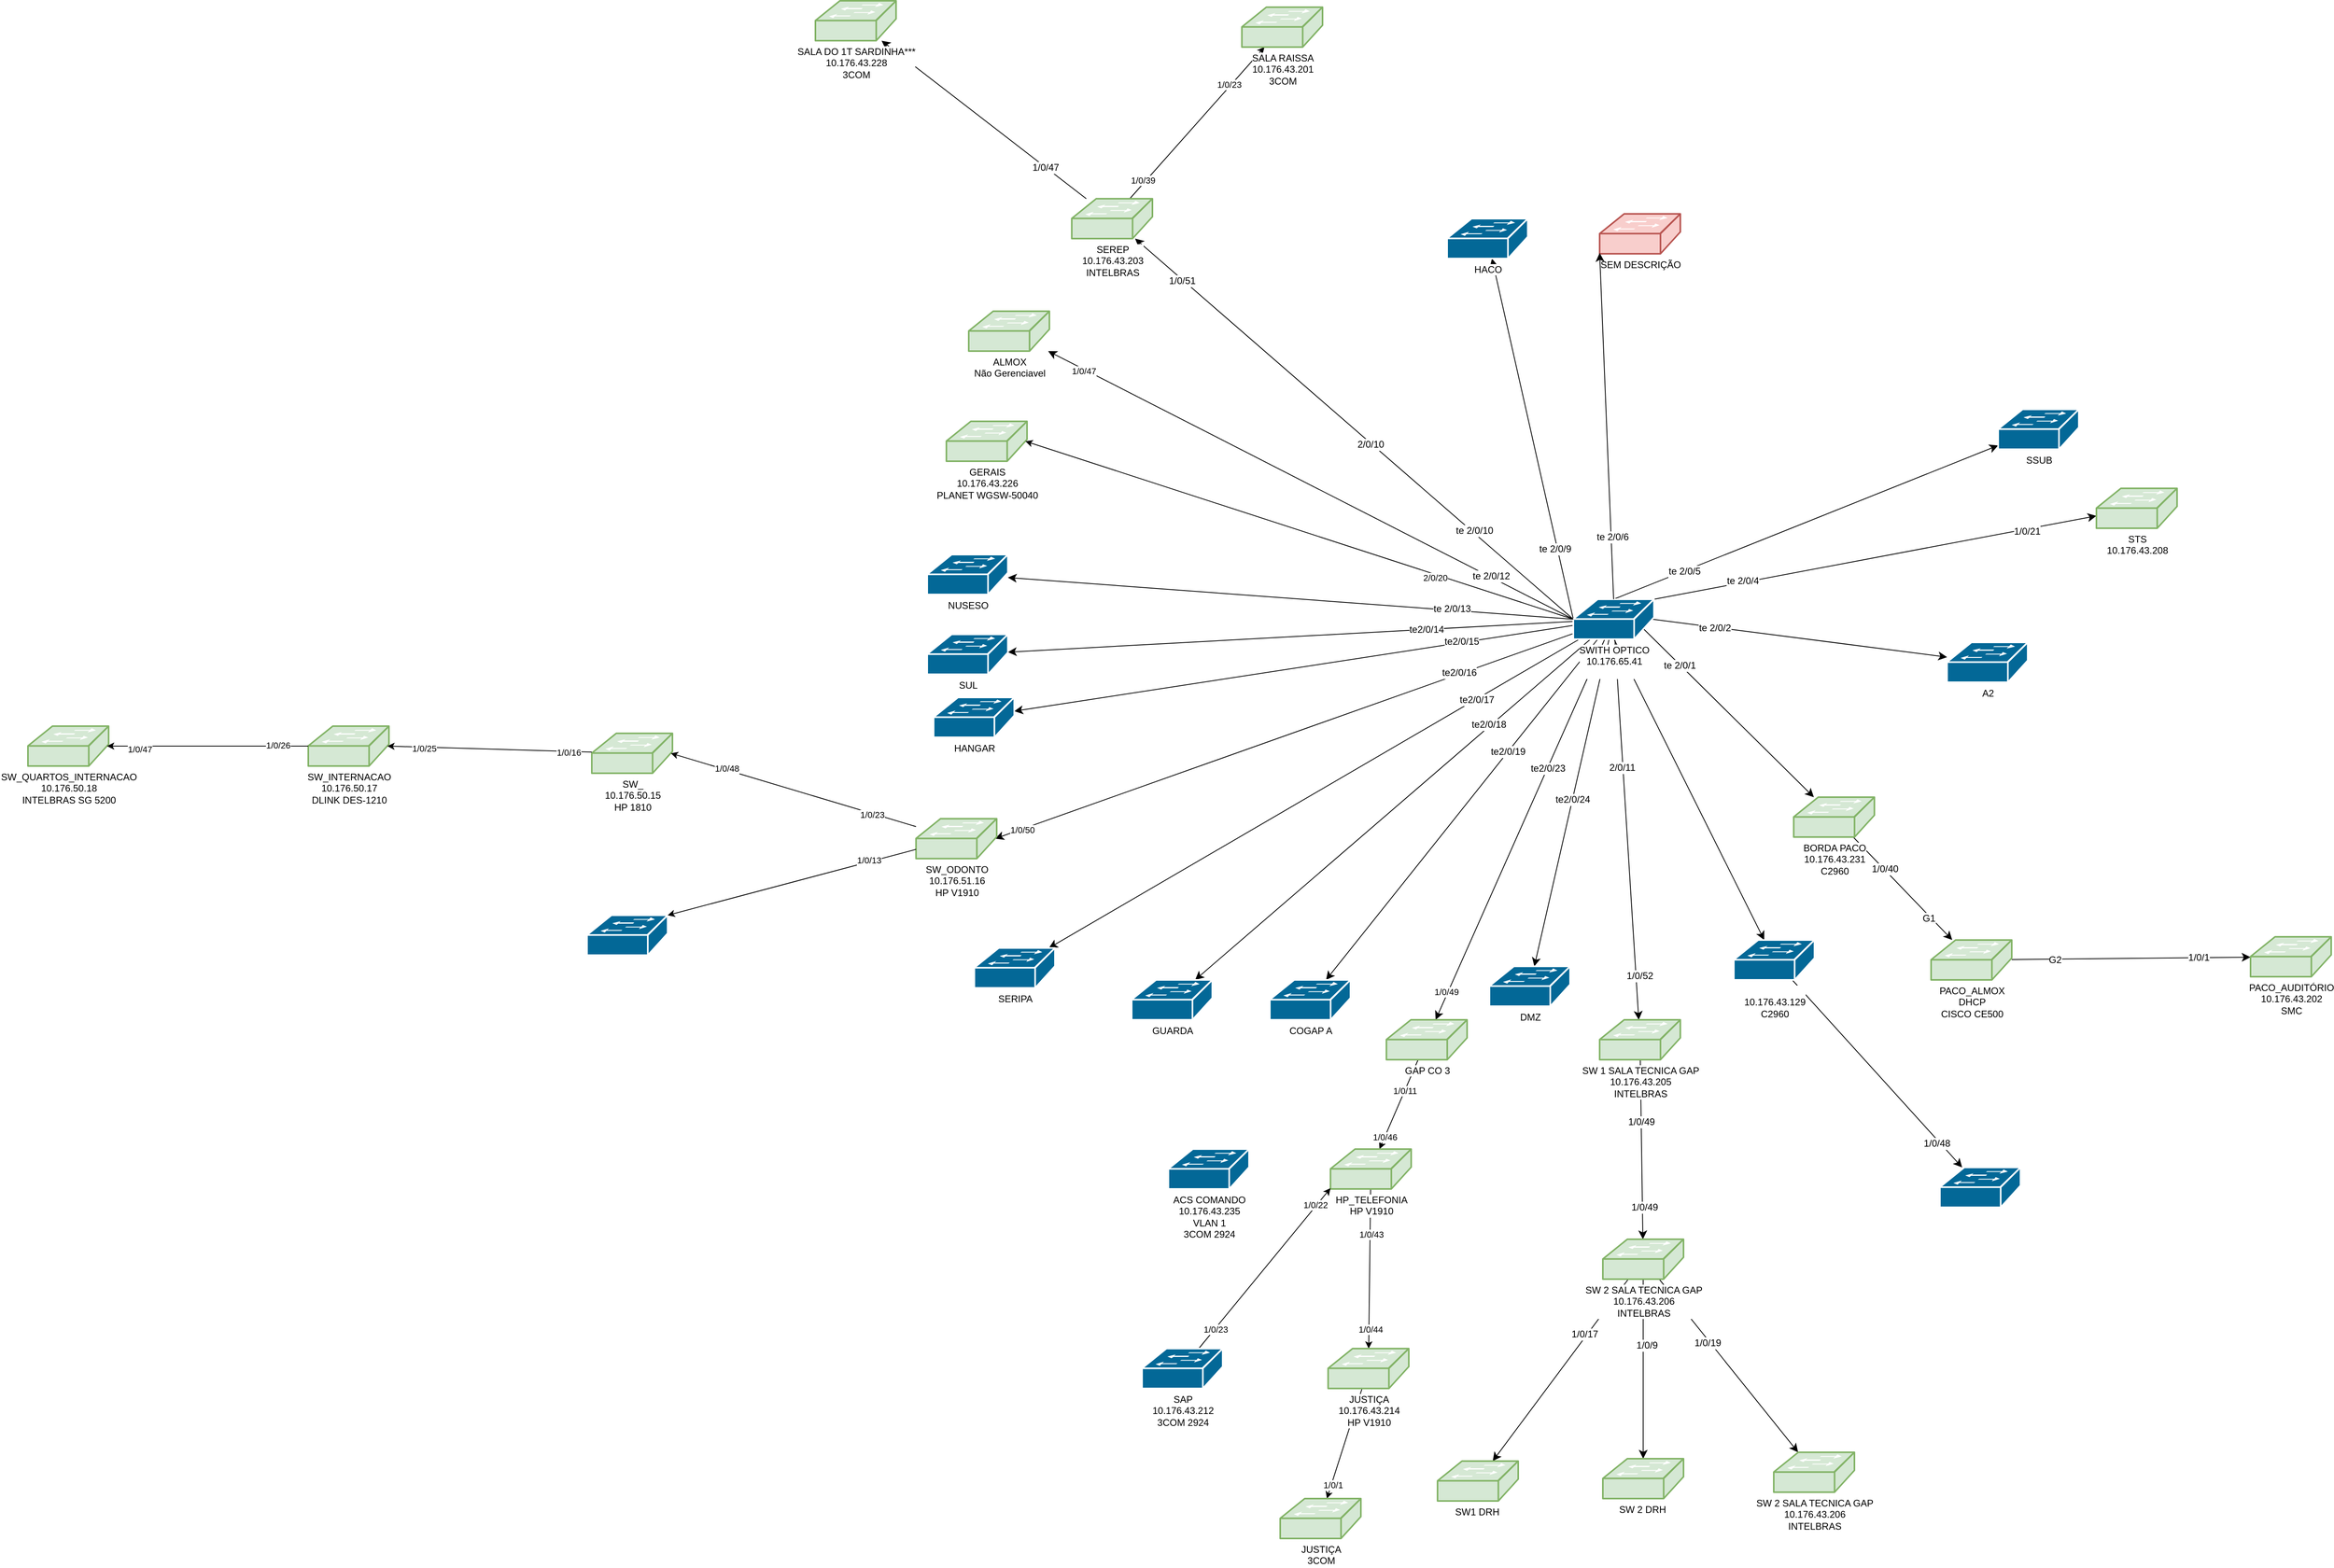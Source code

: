 <mxfile version="28.2.5">
  <diagram name="Página-1" id="2rpGbD3d713My13XPhMC">
    <mxGraphModel dx="3226" dy="1420" grid="0" gridSize="10" guides="1" tooltips="1" connect="1" arrows="1" fold="1" page="0" pageScale="1" pageWidth="1169" pageHeight="827" math="0" shadow="0">
      <root>
        <mxCell id="0" />
        <mxCell id="1" parent="0" />
        <mxCell id="S97krkcanKNOVeEmOC4i-10" style="edgeStyle=none;curved=1;rounded=0;orthogonalLoop=1;jettySize=auto;html=1;exitX=0.5;exitY=0;exitDx=0;exitDy=0;exitPerimeter=0;fontSize=12;startSize=8;endSize=8;labelBackgroundColor=default;" parent="1" source="S97krkcanKNOVeEmOC4i-1" target="S97krkcanKNOVeEmOC4i-2" edge="1">
          <mxGeometry relative="1" as="geometry" />
        </mxCell>
        <mxCell id="S97krkcanKNOVeEmOC4i-29" value="te 2/0/5" style="edgeLabel;html=1;align=center;verticalAlign=middle;resizable=0;points=[];fontSize=12;labelBackgroundColor=default;" parent="S97krkcanKNOVeEmOC4i-10" vertex="1" connectable="0">
          <mxGeometry x="-0.631" relative="1" as="geometry">
            <mxPoint as="offset" />
          </mxGeometry>
        </mxCell>
        <mxCell id="S97krkcanKNOVeEmOC4i-11" style="edgeStyle=none;curved=1;rounded=0;orthogonalLoop=1;jettySize=auto;html=1;exitX=0.5;exitY=0.98;exitDx=0;exitDy=0;exitPerimeter=0;fontSize=12;startSize=8;endSize=8;labelBackgroundColor=default;" parent="1" source="S97krkcanKNOVeEmOC4i-1" target="S97krkcanKNOVeEmOC4i-9" edge="1">
          <mxGeometry relative="1" as="geometry" />
        </mxCell>
        <mxCell id="S97krkcanKNOVeEmOC4i-18" style="edgeStyle=none;curved=1;rounded=0;orthogonalLoop=1;jettySize=auto;html=1;exitX=0.87;exitY=0.74;exitDx=0;exitDy=0;exitPerimeter=0;fontSize=12;startSize=8;endSize=8;labelBackgroundColor=default;" parent="1" source="S97krkcanKNOVeEmOC4i-1" target="S97krkcanKNOVeEmOC4i-8" edge="1">
          <mxGeometry relative="1" as="geometry" />
        </mxCell>
        <mxCell id="S97krkcanKNOVeEmOC4i-21" value="te 2/0/1" style="edgeLabel;html=1;align=center;verticalAlign=middle;resizable=0;points=[];fontSize=12;labelBackgroundColor=default;" parent="S97krkcanKNOVeEmOC4i-18" vertex="1" connectable="0">
          <mxGeometry x="-0.574" y="-1" relative="1" as="geometry">
            <mxPoint as="offset" />
          </mxGeometry>
        </mxCell>
        <mxCell id="S97krkcanKNOVeEmOC4i-22" style="edgeStyle=none;curved=1;rounded=0;orthogonalLoop=1;jettySize=auto;html=1;fontSize=12;startSize=8;endSize=8;exitX=0;exitY=0.5;exitDx=0;exitDy=0;exitPerimeter=0;labelBackgroundColor=default;" parent="1" source="S97krkcanKNOVeEmOC4i-1" target="S97krkcanKNOVeEmOC4i-3" edge="1">
          <mxGeometry relative="1" as="geometry" />
        </mxCell>
        <mxCell id="S97krkcanKNOVeEmOC4i-32" value="te 2/0/10" style="edgeLabel;html=1;align=center;verticalAlign=middle;resizable=0;points=[];fontSize=12;labelBackgroundColor=default;" parent="S97krkcanKNOVeEmOC4i-22" vertex="1" connectable="0">
          <mxGeometry x="-0.54" y="-2" relative="1" as="geometry">
            <mxPoint as="offset" />
          </mxGeometry>
        </mxCell>
        <mxCell id="xDjwK-CmtOB0LuVcwPuH-1" value="2/0/10" style="edgeLabel;html=1;align=center;verticalAlign=middle;resizable=0;points=[];fontSize=12;" parent="S97krkcanKNOVeEmOC4i-22" vertex="1" connectable="0">
          <mxGeometry x="-0.076" y="1" relative="1" as="geometry">
            <mxPoint as="offset" />
          </mxGeometry>
        </mxCell>
        <mxCell id="xDjwK-CmtOB0LuVcwPuH-2" value="1/0/51" style="edgeLabel;html=1;align=center;verticalAlign=middle;resizable=0;points=[];fontSize=12;" parent="S97krkcanKNOVeEmOC4i-22" vertex="1" connectable="0">
          <mxGeometry x="0.784" y="2" relative="1" as="geometry">
            <mxPoint as="offset" />
          </mxGeometry>
        </mxCell>
        <mxCell id="S97krkcanKNOVeEmOC4i-23" style="edgeStyle=none;curved=1;rounded=0;orthogonalLoop=1;jettySize=auto;html=1;exitX=0;exitY=0.5;exitDx=0;exitDy=0;exitPerimeter=0;fontSize=12;startSize=8;endSize=8;labelBackgroundColor=default;" parent="1" source="S97krkcanKNOVeEmOC4i-1" target="S97krkcanKNOVeEmOC4i-4" edge="1">
          <mxGeometry relative="1" as="geometry" />
        </mxCell>
        <mxCell id="S97krkcanKNOVeEmOC4i-31" value="te 2/0/9" style="edgeLabel;html=1;align=center;verticalAlign=middle;resizable=0;points=[];fontSize=12;labelBackgroundColor=default;" parent="S97krkcanKNOVeEmOC4i-23" vertex="1" connectable="0">
          <mxGeometry x="-0.605" y="3" relative="1" as="geometry">
            <mxPoint as="offset" />
          </mxGeometry>
        </mxCell>
        <mxCell id="S97krkcanKNOVeEmOC4i-24" style="edgeStyle=none;curved=1;rounded=0;orthogonalLoop=1;jettySize=auto;html=1;exitX=0.98;exitY=0.5;exitDx=0;exitDy=0;exitPerimeter=0;fontSize=12;startSize=8;endSize=8;labelBackgroundColor=default;" parent="1" source="S97krkcanKNOVeEmOC4i-1" target="S97krkcanKNOVeEmOC4i-6" edge="1">
          <mxGeometry relative="1" as="geometry" />
        </mxCell>
        <mxCell id="S97krkcanKNOVeEmOC4i-27" value="te 2/0/2" style="edgeLabel;html=1;align=center;verticalAlign=middle;resizable=0;points=[];fontSize=12;labelBackgroundColor=default;" parent="S97krkcanKNOVeEmOC4i-24" vertex="1" connectable="0">
          <mxGeometry x="-0.576" y="-1" relative="1" as="geometry">
            <mxPoint as="offset" />
          </mxGeometry>
        </mxCell>
        <mxCell id="S97krkcanKNOVeEmOC4i-26" style="edgeStyle=none;curved=1;rounded=0;orthogonalLoop=1;jettySize=auto;html=1;exitX=1;exitY=0;exitDx=0;exitDy=0;exitPerimeter=0;fontSize=12;startSize=8;endSize=8;labelBackgroundColor=default;" parent="1" source="S97krkcanKNOVeEmOC4i-1" target="S97krkcanKNOVeEmOC4i-5" edge="1">
          <mxGeometry relative="1" as="geometry" />
        </mxCell>
        <mxCell id="S97krkcanKNOVeEmOC4i-28" value="te 2/0/4" style="edgeLabel;html=1;align=center;verticalAlign=middle;resizable=0;points=[];fontSize=12;labelBackgroundColor=default;" parent="S97krkcanKNOVeEmOC4i-26" vertex="1" connectable="0">
          <mxGeometry x="-0.6" y="2" relative="1" as="geometry">
            <mxPoint as="offset" />
          </mxGeometry>
        </mxCell>
        <mxCell id="3-04ywkSGXIaE_rQBji--24" value="1/0/21" style="edgeLabel;html=1;align=center;verticalAlign=middle;resizable=0;points=[];fontSize=12;" parent="S97krkcanKNOVeEmOC4i-26" vertex="1" connectable="0">
          <mxGeometry x="0.682" y="-3" relative="1" as="geometry">
            <mxPoint as="offset" />
          </mxGeometry>
        </mxCell>
        <mxCell id="S97krkcanKNOVeEmOC4i-37" value="" style="edgeStyle=none;curved=1;rounded=0;orthogonalLoop=1;jettySize=auto;html=1;fontSize=12;startSize=8;endSize=8;exitX=0;exitY=0.5;exitDx=0;exitDy=0;exitPerimeter=0;labelBackgroundColor=default;" parent="1" source="S97krkcanKNOVeEmOC4i-1" target="S97krkcanKNOVeEmOC4i-36" edge="1">
          <mxGeometry relative="1" as="geometry" />
        </mxCell>
        <mxCell id="S97krkcanKNOVeEmOC4i-41" value="te 2/0/12" style="edgeLabel;html=1;align=center;verticalAlign=middle;resizable=0;points=[];fontSize=12;labelBackgroundColor=default;" parent="S97krkcanKNOVeEmOC4i-37" vertex="1" connectable="0">
          <mxGeometry x="-0.686" y="-1" relative="1" as="geometry">
            <mxPoint y="-1" as="offset" />
          </mxGeometry>
        </mxCell>
        <mxCell id="49Kbj5rQnWty8BVOd-Mo-10" value="1/0/47" style="edgeLabel;html=1;align=center;verticalAlign=middle;resizable=0;points=[];" vertex="1" connectable="0" parent="S97krkcanKNOVeEmOC4i-37">
          <mxGeometry x="0.863" y="2" relative="1" as="geometry">
            <mxPoint as="offset" />
          </mxGeometry>
        </mxCell>
        <mxCell id="S97krkcanKNOVeEmOC4i-39" value="" style="edgeStyle=none;curved=1;rounded=0;orthogonalLoop=1;jettySize=auto;html=1;fontSize=12;startSize=8;endSize=8;exitX=0;exitY=0.5;exitDx=0;exitDy=0;exitPerimeter=0;labelBackgroundColor=default;" parent="1" source="S97krkcanKNOVeEmOC4i-1" target="S97krkcanKNOVeEmOC4i-38" edge="1">
          <mxGeometry relative="1" as="geometry" />
        </mxCell>
        <mxCell id="S97krkcanKNOVeEmOC4i-42" value="te 2/0/13" style="edgeLabel;html=1;align=center;verticalAlign=middle;resizable=0;points=[];fontSize=12;labelBackgroundColor=default;" parent="S97krkcanKNOVeEmOC4i-39" vertex="1" connectable="0">
          <mxGeometry x="-0.57" y="-2" relative="1" as="geometry">
            <mxPoint as="offset" />
          </mxGeometry>
        </mxCell>
        <mxCell id="S97krkcanKNOVeEmOC4i-56" value="" style="edgeStyle=none;curved=1;rounded=0;orthogonalLoop=1;jettySize=auto;html=1;fontSize=12;startSize=8;endSize=8;labelBackgroundColor=default;" parent="1" source="S97krkcanKNOVeEmOC4i-1" target="S97krkcanKNOVeEmOC4i-55" edge="1">
          <mxGeometry relative="1" as="geometry" />
        </mxCell>
        <mxCell id="S97krkcanKNOVeEmOC4i-76" value="&lt;span style=&quot;color: rgba(0, 0, 0, 0); font-family: monospace; font-size: 0px; text-align: start;&quot;&gt;%3CmxGraphModel%3E%3Croot%3E%3CmxCell%20id%3D%220%22%2F%3E%3CmxCell%20id%3D%221%22%20parent%3D%220%22%2F%3E%3CmxCell%20id%3D%222%22%20value%3D%22te%202%2F0%2F13%22%20style%3D%22edgeLabel%3Bhtml%3D1%3Balign%3Dcenter%3BverticalAlign%3Dmiddle%3Bresizable%3D0%3Bpoints%3D%5B%5D%3BfontSize%3D12%3B%22%20vertex%3D%221%22%20connectable%3D%220%22%20parent%3D%221%22%3E%3CmxGeometry%20x%3D%2257.299%22%20y%3D%22161.834%22%20as%3D%22geometry%22%2F%3E%3C%2FmxCell%3E%3C%2Froot%3E%3C%2FmxGraphModel%3E&lt;/span&gt;" style="edgeLabel;html=1;align=center;verticalAlign=middle;resizable=0;points=[];fontSize=12;labelBackgroundColor=default;" parent="S97krkcanKNOVeEmOC4i-56" vertex="1" connectable="0">
          <mxGeometry x="-0.583" relative="1" as="geometry">
            <mxPoint as="offset" />
          </mxGeometry>
        </mxCell>
        <mxCell id="S97krkcanKNOVeEmOC4i-78" value="te2/0/14" style="edgeLabel;html=1;align=center;verticalAlign=middle;resizable=0;points=[];fontSize=12;labelBackgroundColor=default;" parent="S97krkcanKNOVeEmOC4i-56" vertex="1" connectable="0">
          <mxGeometry x="-0.479" relative="1" as="geometry">
            <mxPoint as="offset" />
          </mxGeometry>
        </mxCell>
        <mxCell id="S97krkcanKNOVeEmOC4i-58" value="" style="edgeStyle=none;curved=1;rounded=0;orthogonalLoop=1;jettySize=auto;html=1;fontSize=12;startSize=8;endSize=8;labelBackgroundColor=default;" parent="1" source="S97krkcanKNOVeEmOC4i-1" target="S97krkcanKNOVeEmOC4i-57" edge="1">
          <mxGeometry relative="1" as="geometry" />
        </mxCell>
        <mxCell id="S97krkcanKNOVeEmOC4i-75" value="&lt;span style=&quot;color: rgba(0, 0, 0, 0); font-family: monospace; font-size: 0px; text-align: start;&quot;&gt;%3CmxGraphModel%3E%3Croot%3E%3CmxCell%20id%3D%220%22%2F%3E%3CmxCell%20id%3D%221%22%20parent%3D%220%22%2F%3E%3CmxCell%20id%3D%222%22%20value%3D%22%22%20style%3D%22edgeStyle%3Dnone%3Bcurved%3D1%3Brounded%3D0%3BorthogonalLoop%3D1%3BjettySize%3Dauto%3Bhtml%3D1%3BfontSize%3D12%3BstartSize%3D8%3BendSize%3D8%3B%22%20edge%3D%221%22%20target%3D%228%22%20parent%3D%221%22%3E%3CmxGeometry%20relative%3D%221%22%20as%3D%22geometry%22%3E%3CmxPoint%20x%3D%22187%22%20y%3D%22199%22%20as%3D%22sourcePoint%22%2F%3E%3C%2FmxGeometry%3E%3C%2FmxCell%3E%3CmxCell%20id%3D%223%22%20value%3D%22te%202%2F0%2F11%22%20style%3D%22edgeLabel%3Bhtml%3D1%3Balign%3Dcenter%3BverticalAlign%3Dmiddle%3Bresizable%3D0%3Bpoints%3D%5B%5D%3BfontSize%3D12%3B%22%20vertex%3D%221%22%20connectable%3D%220%22%20parent%3D%222%22%3E%3CmxGeometry%20x%3D%22-0.441%22%20relative%3D%221%22%20as%3D%22geometry%22%3E%3CmxPoint%20as%3D%22offset%22%2F%3E%3C%2FmxGeometry%3E%3C%2FmxCell%3E%3CmxCell%20id%3D%224%22%20value%3D%22%22%20style%3D%22edgeStyle%3Dnone%3Bcurved%3D1%3Brounded%3D0%3BorthogonalLoop%3D1%3BjettySize%3Dauto%3Bhtml%3D1%3BfontSize%3D12%3BstartSize%3D8%3BendSize%3D8%3B%22%20edge%3D%221%22%20target%3D%229%22%20parent%3D%221%22%3E%3CmxGeometry%20relative%3D%221%22%20as%3D%22geometry%22%3E%3CmxPoint%20x%3D%22187%22%20y%3D%22214%22%20as%3D%22sourcePoint%22%2F%3E%3C%2FmxGeometry%3E%3C%2FmxCell%3E%3CmxCell%20id%3D%225%22%20value%3D%22te%202%2F0%2F12%22%20style%3D%22edgeLabel%3Bhtml%3D1%3Balign%3Dcenter%3BverticalAlign%3Dmiddle%3Bresizable%3D0%3Bpoints%3D%5B%5D%3BfontSize%3D12%3B%22%20vertex%3D%221%22%20connectable%3D%220%22%20parent%3D%224%22%3E%3CmxGeometry%20x%3D%22-0.686%22%20y%3D%22-1%22%20relative%3D%221%22%20as%3D%22geometry%22%3E%3CmxPoint%20y%3D%22-1%22%20as%3D%22offset%22%2F%3E%3C%2FmxGeometry%3E%3C%2FmxCell%3E%3CmxCell%20id%3D%226%22%20value%3D%22%22%20style%3D%22edgeStyle%3Dnone%3Bcurved%3D1%3Brounded%3D0%3BorthogonalLoop%3D1%3BjettySize%3Dauto%3Bhtml%3D1%3BfontSize%3D12%3BstartSize%3D8%3BendSize%3D8%3B%22%20edge%3D%221%22%20target%3D%2210%22%20parent%3D%221%22%3E%3CmxGeometry%20relative%3D%221%22%20as%3D%22geometry%22%3E%3CmxPoint%20x%3D%22209%22%20y%3D%22214%22%20as%3D%22sourcePoint%22%2F%3E%3C%2FmxGeometry%3E%3C%2FmxCell%3E%3CmxCell%20id%3D%227%22%20value%3D%22te%202%2F0%2F13%22%20style%3D%22edgeLabel%3Bhtml%3D1%3Balign%3Dcenter%3BverticalAlign%3Dmiddle%3Bresizable%3D0%3Bpoints%3D%5B%5D%3BfontSize%3D12%3B%22%20vertex%3D%221%22%20connectable%3D%220%22%20parent%3D%226%22%3E%3CmxGeometry%20x%3D%22-0.57%22%20y%3D%22-2%22%20relative%3D%221%22%20as%3D%22geometry%22%3E%3CmxPoint%20as%3D%22offset%22%2F%3E%3C%2FmxGeometry%3E%3C%2FmxCell%3E%3CmxCell%20id%3D%228%22%20value%3D%22SWITH%20OPTICO%26lt%3Bdiv%26gt%3B10.176.65.41%26lt%3B%2Fdiv%26gt%3B%26lt%3Bdiv%26gt%3B%26lt%3Bbr%26gt%3B%26lt%3B%2Fdiv%26gt%3B%22%20style%3D%22shape%3Dmxgraph.cisco.switches.workgroup_switch%3Bsketch%3D0%3Bhtml%3D1%3BpointerEvents%3D1%3Bdashed%3D0%3BfillColor%3D%23036897%3BstrokeColor%3D%23ffffff%3BstrokeWidth%3D2%3BverticalLabelPosition%3Dbottom%3BverticalAlign%3Dtop%3Balign%3Dcenter%3BoutlineConnect%3D0%3BlabelBackgroundColor%3Ddefault%3B%22%20vertex%3D%221%22%20parent%3D%221%22%3E%3CmxGeometry%20x%3D%22-350%22%20y%3D%22271%22%20width%3D%22101%22%20height%3D%2250%22%20as%3D%22geometry%22%2F%3E%3C%2FmxCell%3E%3CmxCell%20id%3D%229%22%20value%3D%22SWITH%20OPTICO%26lt%3Bdiv%26gt%3B10.176.65.41%26lt%3B%2Fdiv%26gt%3B%26lt%3Bdiv%26gt%3B%26lt%3Bbr%26gt%3B%26lt%3B%2Fdiv%26gt%3B%22%20style%3D%22shape%3Dmxgraph.cisco.switches.workgroup_switch%3Bsketch%3D0%3Bhtml%3D1%3BpointerEvents%3D1%3Bdashed%3D0%3BfillColor%3D%23036897%3BstrokeColor%3D%23ffffff%3BstrokeWidth%3D2%3BverticalLabelPosition%3Dbottom%3BverticalAlign%3Dtop%3Balign%3Dcenter%3BoutlineConnect%3D0%3BlabelBackgroundColor%3Ddefault%3B%22%20vertex%3D%221%22%20parent%3D%221%22%3E%3CmxGeometry%20x%3D%22-330%22%20y%3D%22415%22%20width%3D%22101%22%20height%3D%2250%22%20as%3D%22geometry%22%2F%3E%3C%2FmxCell%3E%3CmxCell%20id%3D%2210%22%20value%3D%22SWITH%20OPTICO%26lt%3Bdiv%26gt%3B10.176.65.41%26lt%3B%2Fdiv%26gt%3B%26lt%3Bdiv%26gt%3B%26lt%3Bbr%26gt%3B%26lt%3B%2Fdiv%26gt%3B%22%20style%3D%22shape%3Dmxgraph.cisco.switches.workgroup_switch%3Bsketch%3D0%3Bhtml%3D1%3BpointerEvents%3D1%3Bdashed%3D0%3BfillColor%3D%23036897%3BstrokeColor%3D%23ffffff%3BstrokeWidth%3D2%3BverticalLabelPosition%3Dbottom%3BverticalAlign%3Dtop%3Balign%3Dcenter%3BoutlineConnect%3D0%3BlabelBackgroundColor%3Ddefault%3B%22%20vertex%3D%221%22%20parent%3D%221%22%3E%3CmxGeometry%20x%3D%22-204%22%20y%3D%22510%22%20width%3D%22101%22%20height%3D%2250%22%20as%3D%22geometry%22%2F%3E%3C%2FmxCell%3E%3C%2Froot%3E%3C%2FmxGraphModel%3E&lt;/span&gt;" style="edgeLabel;html=1;align=center;verticalAlign=middle;resizable=0;points=[];fontSize=12;labelBackgroundColor=default;" parent="S97krkcanKNOVeEmOC4i-58" vertex="1" connectable="0">
          <mxGeometry x="-0.594" y="-2" relative="1" as="geometry">
            <mxPoint as="offset" />
          </mxGeometry>
        </mxCell>
        <mxCell id="S97krkcanKNOVeEmOC4i-79" value="te2/0/15" style="edgeLabel;html=1;align=center;verticalAlign=middle;resizable=0;points=[];fontSize=12;labelBackgroundColor=default;" parent="S97krkcanKNOVeEmOC4i-58" vertex="1" connectable="0">
          <mxGeometry x="-0.601" y="-2" relative="1" as="geometry">
            <mxPoint as="offset" />
          </mxGeometry>
        </mxCell>
        <mxCell id="S97krkcanKNOVeEmOC4i-60" value="" style="edgeStyle=none;curved=1;rounded=0;orthogonalLoop=1;jettySize=auto;html=1;fontSize=12;startSize=8;endSize=8;labelBackgroundColor=default;entryX=0.98;entryY=0.5;entryDx=0;entryDy=0;entryPerimeter=0;" parent="1" source="S97krkcanKNOVeEmOC4i-1" target="49Kbj5rQnWty8BVOd-Mo-11" edge="1">
          <mxGeometry relative="1" as="geometry">
            <Array as="points" />
          </mxGeometry>
        </mxCell>
        <mxCell id="S97krkcanKNOVeEmOC4i-80" value="te2/0/16" style="edgeLabel;html=1;align=center;verticalAlign=middle;resizable=0;points=[];fontSize=12;labelBackgroundColor=default;" parent="S97krkcanKNOVeEmOC4i-60" vertex="1" connectable="0">
          <mxGeometry x="-0.606" y="-2" relative="1" as="geometry">
            <mxPoint as="offset" />
          </mxGeometry>
        </mxCell>
        <mxCell id="49Kbj5rQnWty8BVOd-Mo-22" value="1/0/50" style="edgeLabel;html=1;align=center;verticalAlign=middle;resizable=0;points=[];" vertex="1" connectable="0" parent="S97krkcanKNOVeEmOC4i-60">
          <mxGeometry x="0.908" y="2" relative="1" as="geometry">
            <mxPoint y="-1" as="offset" />
          </mxGeometry>
        </mxCell>
        <mxCell id="S97krkcanKNOVeEmOC4i-62" value="" style="edgeStyle=none;curved=1;rounded=0;orthogonalLoop=1;jettySize=auto;html=1;fontSize=12;startSize=8;endSize=8;labelBackgroundColor=default;" parent="1" source="S97krkcanKNOVeEmOC4i-1" target="S97krkcanKNOVeEmOC4i-61" edge="1">
          <mxGeometry relative="1" as="geometry" />
        </mxCell>
        <mxCell id="S97krkcanKNOVeEmOC4i-81" value="te2/0/17" style="edgeLabel;html=1;align=center;verticalAlign=middle;resizable=0;points=[];fontSize=12;labelBackgroundColor=default;" parent="S97krkcanKNOVeEmOC4i-62" vertex="1" connectable="0">
          <mxGeometry x="-0.611" y="1" relative="1" as="geometry">
            <mxPoint as="offset" />
          </mxGeometry>
        </mxCell>
        <mxCell id="S97krkcanKNOVeEmOC4i-64" value="" style="edgeStyle=none;curved=1;rounded=0;orthogonalLoop=1;jettySize=auto;html=1;fontSize=12;startSize=8;endSize=8;labelBackgroundColor=default;" parent="1" source="S97krkcanKNOVeEmOC4i-1" target="S97krkcanKNOVeEmOC4i-63" edge="1">
          <mxGeometry relative="1" as="geometry" />
        </mxCell>
        <mxCell id="S97krkcanKNOVeEmOC4i-82" value="te2/0/18" style="edgeLabel;html=1;align=center;verticalAlign=middle;resizable=0;points=[];fontSize=12;labelBackgroundColor=default;" parent="S97krkcanKNOVeEmOC4i-64" vertex="1" connectable="0">
          <mxGeometry x="-0.49" y="-2" relative="1" as="geometry">
            <mxPoint as="offset" />
          </mxGeometry>
        </mxCell>
        <mxCell id="S97krkcanKNOVeEmOC4i-70" value="" style="edgeStyle=none;curved=1;rounded=0;orthogonalLoop=1;jettySize=auto;html=1;fontSize=12;startSize=8;endSize=8;labelBackgroundColor=default;" parent="1" source="S97krkcanKNOVeEmOC4i-1" target="S97krkcanKNOVeEmOC4i-69" edge="1">
          <mxGeometry relative="1" as="geometry" />
        </mxCell>
        <mxCell id="S97krkcanKNOVeEmOC4i-83" value="te2/0/19" style="edgeLabel;html=1;align=center;verticalAlign=middle;resizable=0;points=[];fontSize=12;labelBackgroundColor=default;" parent="S97krkcanKNOVeEmOC4i-70" vertex="1" connectable="0">
          <mxGeometry x="-0.338" relative="1" as="geometry">
            <mxPoint as="offset" />
          </mxGeometry>
        </mxCell>
        <mxCell id="S97krkcanKNOVeEmOC4i-72" value="" style="edgeStyle=none;curved=1;rounded=0;orthogonalLoop=1;jettySize=auto;html=1;fontSize=12;startSize=8;endSize=8;labelBackgroundColor=default;" parent="1" source="S97krkcanKNOVeEmOC4i-1" target="S97krkcanKNOVeEmOC4i-71" edge="1">
          <mxGeometry relative="1" as="geometry" />
        </mxCell>
        <mxCell id="S97krkcanKNOVeEmOC4i-84" value="te2/0/23" style="edgeLabel;html=1;align=center;verticalAlign=middle;resizable=0;points=[];fontSize=12;labelBackgroundColor=default;" parent="S97krkcanKNOVeEmOC4i-72" vertex="1" connectable="0">
          <mxGeometry x="-0.324" relative="1" as="geometry">
            <mxPoint as="offset" />
          </mxGeometry>
        </mxCell>
        <mxCell id="49Kbj5rQnWty8BVOd-Mo-5" value="1/0/49" style="edgeLabel;html=1;align=center;verticalAlign=middle;resizable=0;points=[];" vertex="1" connectable="0" parent="S97krkcanKNOVeEmOC4i-72">
          <mxGeometry x="0.854" y="-2" relative="1" as="geometry">
            <mxPoint as="offset" />
          </mxGeometry>
        </mxCell>
        <mxCell id="S97krkcanKNOVeEmOC4i-74" value="" style="edgeStyle=none;curved=1;rounded=0;orthogonalLoop=1;jettySize=auto;html=1;fontSize=12;startSize=8;endSize=8;labelBackgroundColor=default;" parent="1" source="S97krkcanKNOVeEmOC4i-1" target="S97krkcanKNOVeEmOC4i-73" edge="1">
          <mxGeometry relative="1" as="geometry" />
        </mxCell>
        <mxCell id="S97krkcanKNOVeEmOC4i-86" value="te2/0/24" style="edgeLabel;html=1;align=center;verticalAlign=middle;resizable=0;points=[];fontSize=12;labelBackgroundColor=default;" parent="S97krkcanKNOVeEmOC4i-74" vertex="1" connectable="0">
          <mxGeometry x="-0.02" relative="1" as="geometry">
            <mxPoint as="offset" />
          </mxGeometry>
        </mxCell>
        <mxCell id="3-04ywkSGXIaE_rQBji--6" value="" style="edgeStyle=none;curved=1;rounded=0;orthogonalLoop=1;jettySize=auto;html=1;fontSize=12;startSize=8;endSize=8;" parent="1" source="S97krkcanKNOVeEmOC4i-1" target="3-04ywkSGXIaE_rQBji--5" edge="1">
          <mxGeometry relative="1" as="geometry" />
        </mxCell>
        <mxCell id="3-04ywkSGXIaE_rQBji--13" value="1/0/52" style="edgeLabel;html=1;align=center;verticalAlign=middle;resizable=0;points=[];fontSize=12;" parent="3-04ywkSGXIaE_rQBji--6" vertex="1" connectable="0">
          <mxGeometry x="0.77" y="4" relative="1" as="geometry">
            <mxPoint as="offset" />
          </mxGeometry>
        </mxCell>
        <mxCell id="3-04ywkSGXIaE_rQBji--14" value="2/0/11" style="edgeLabel;html=1;align=center;verticalAlign=middle;resizable=0;points=[];fontSize=12;" parent="3-04ywkSGXIaE_rQBji--6" vertex="1" connectable="0">
          <mxGeometry x="-0.328" y="-1" relative="1" as="geometry">
            <mxPoint y="1" as="offset" />
          </mxGeometry>
        </mxCell>
        <mxCell id="S97krkcanKNOVeEmOC4i-1" value="SWITH OPTICO&lt;div&gt;10.176.65.41&lt;/div&gt;&lt;div&gt;&lt;br&gt;&lt;/div&gt;" style="shape=mxgraph.cisco.switches.workgroup_switch;sketch=0;html=1;pointerEvents=1;dashed=0;fillColor=#036897;strokeColor=#ffffff;strokeWidth=2;verticalLabelPosition=bottom;verticalAlign=top;align=center;outlineConnect=0;labelBackgroundColor=default;" parent="1" vertex="1">
          <mxGeometry x="187" y="164" width="101" height="50" as="geometry" />
        </mxCell>
        <mxCell id="S97krkcanKNOVeEmOC4i-2" value="&lt;div&gt;SSUB&lt;/div&gt;" style="shape=mxgraph.cisco.switches.workgroup_switch;sketch=0;html=1;pointerEvents=1;dashed=0;fillColor=#036897;strokeColor=#ffffff;strokeWidth=2;verticalLabelPosition=bottom;verticalAlign=top;align=center;outlineConnect=0;labelBackgroundColor=default;" parent="1" vertex="1">
          <mxGeometry x="719" y="-74" width="101" height="50" as="geometry" />
        </mxCell>
        <mxCell id="xDjwK-CmtOB0LuVcwPuH-4" value="" style="edgeStyle=none;curved=1;rounded=0;orthogonalLoop=1;jettySize=auto;html=1;fontSize=12;startSize=8;endSize=8;" parent="1" source="S97krkcanKNOVeEmOC4i-3" target="xDjwK-CmtOB0LuVcwPuH-3" edge="1">
          <mxGeometry relative="1" as="geometry" />
        </mxCell>
        <mxCell id="xDjwK-CmtOB0LuVcwPuH-5" value="1/0/47" style="edgeLabel;html=1;align=center;verticalAlign=middle;resizable=0;points=[];fontSize=12;" parent="xDjwK-CmtOB0LuVcwPuH-4" vertex="1" connectable="0">
          <mxGeometry x="-0.603" relative="1" as="geometry">
            <mxPoint as="offset" />
          </mxGeometry>
        </mxCell>
        <mxCell id="AqiUreVxdIsWitNPVCDm-2" style="rounded=0;orthogonalLoop=1;jettySize=auto;html=1;" parent="1" source="S97krkcanKNOVeEmOC4i-3" target="AqiUreVxdIsWitNPVCDm-1" edge="1">
          <mxGeometry relative="1" as="geometry" />
        </mxCell>
        <mxCell id="AqiUreVxdIsWitNPVCDm-3" value="1/0/23" style="edgeLabel;html=1;align=center;verticalAlign=middle;resizable=0;points=[];" parent="AqiUreVxdIsWitNPVCDm-2" vertex="1" connectable="0">
          <mxGeometry x="0.56" relative="1" as="geometry">
            <mxPoint x="-7" y="5" as="offset" />
          </mxGeometry>
        </mxCell>
        <mxCell id="AqiUreVxdIsWitNPVCDm-4" value="1/0/39" style="edgeLabel;html=1;align=center;verticalAlign=middle;resizable=0;points=[];" parent="AqiUreVxdIsWitNPVCDm-2" vertex="1" connectable="0">
          <mxGeometry x="-0.778" y="3" relative="1" as="geometry">
            <mxPoint as="offset" />
          </mxGeometry>
        </mxCell>
        <mxCell id="S97krkcanKNOVeEmOC4i-3" value="SEREP&lt;div&gt;10.176.43.203&lt;/div&gt;&lt;div&gt;INTELBRAS&lt;/div&gt;" style="shape=mxgraph.cisco.switches.workgroup_switch;sketch=0;html=1;pointerEvents=1;dashed=0;fillColor=#d5e8d4;strokeColor=#82b366;strokeWidth=2;verticalLabelPosition=bottom;verticalAlign=top;align=center;outlineConnect=0;labelBackgroundColor=default;" parent="1" vertex="1">
          <mxGeometry x="-441" y="-338" width="101" height="50" as="geometry" />
        </mxCell>
        <mxCell id="S97krkcanKNOVeEmOC4i-4" value="&lt;div&gt;HACO&lt;/div&gt;" style="shape=mxgraph.cisco.switches.workgroup_switch;sketch=0;html=1;pointerEvents=1;dashed=0;fillColor=#036897;strokeColor=#ffffff;strokeWidth=2;verticalLabelPosition=bottom;verticalAlign=top;align=center;outlineConnect=0;labelBackgroundColor=default;" parent="1" vertex="1">
          <mxGeometry x="29" y="-313" width="101" height="50" as="geometry" />
        </mxCell>
        <mxCell id="S97krkcanKNOVeEmOC4i-5" value="&lt;div&gt;STS&lt;/div&gt;&lt;div&gt;10.176.43.208&lt;/div&gt;" style="shape=mxgraph.cisco.switches.workgroup_switch;sketch=0;html=1;pointerEvents=1;dashed=0;fillColor=#d5e8d4;strokeColor=#82b366;strokeWidth=2;verticalLabelPosition=bottom;verticalAlign=top;align=center;outlineConnect=0;labelBackgroundColor=default;" parent="1" vertex="1">
          <mxGeometry x="842" y="25" width="101" height="50" as="geometry" />
        </mxCell>
        <mxCell id="S97krkcanKNOVeEmOC4i-6" value="A2" style="shape=mxgraph.cisco.switches.workgroup_switch;sketch=0;html=1;pointerEvents=1;dashed=0;fillColor=#036897;strokeColor=#ffffff;strokeWidth=2;verticalLabelPosition=bottom;verticalAlign=top;align=center;outlineConnect=0;labelBackgroundColor=default;" parent="1" vertex="1">
          <mxGeometry x="655" y="218" width="101" height="50" as="geometry" />
        </mxCell>
        <mxCell id="S97krkcanKNOVeEmOC4i-7" value="&lt;div&gt;SEM DESCRIÇÃO&lt;/div&gt;&lt;div&gt;&lt;br&gt;&lt;/div&gt;" style="shape=mxgraph.cisco.switches.workgroup_switch;sketch=0;html=1;pointerEvents=1;dashed=0;fillColor=#f8cecc;strokeColor=#b85450;strokeWidth=2;verticalLabelPosition=bottom;verticalAlign=top;align=center;outlineConnect=0;labelBackgroundColor=default;" parent="1" vertex="1">
          <mxGeometry x="220" y="-319" width="101" height="50" as="geometry" />
        </mxCell>
        <mxCell id="S97krkcanKNOVeEmOC4i-20" value="" style="edgeStyle=none;curved=1;rounded=0;orthogonalLoop=1;jettySize=auto;html=1;fontSize=12;startSize=8;endSize=8;labelBackgroundColor=default;" parent="1" source="S97krkcanKNOVeEmOC4i-8" target="S97krkcanKNOVeEmOC4i-19" edge="1">
          <mxGeometry relative="1" as="geometry" />
        </mxCell>
        <mxCell id="xDjwK-CmtOB0LuVcwPuH-10" value="G1" style="edgeLabel;html=1;align=center;verticalAlign=middle;resizable=0;points=[];fontSize=12;" parent="S97krkcanKNOVeEmOC4i-20" vertex="1" connectable="0">
          <mxGeometry x="0.546" y="-3" relative="1" as="geometry">
            <mxPoint as="offset" />
          </mxGeometry>
        </mxCell>
        <mxCell id="xDjwK-CmtOB0LuVcwPuH-11" value="1/0/40" style="edgeLabel;html=1;align=center;verticalAlign=middle;resizable=0;points=[];fontSize=12;" parent="S97krkcanKNOVeEmOC4i-20" vertex="1" connectable="0">
          <mxGeometry x="-0.511" y="-1" relative="1" as="geometry">
            <mxPoint x="10" y="8" as="offset" />
          </mxGeometry>
        </mxCell>
        <mxCell id="S97krkcanKNOVeEmOC4i-8" value="BORDA PACO&lt;div&gt;10.176.43.231&lt;/div&gt;&lt;div&gt;C2960&lt;/div&gt;" style="shape=mxgraph.cisco.switches.workgroup_switch;sketch=0;html=1;pointerEvents=1;dashed=0;fillColor=#d5e8d4;strokeColor=#82b366;strokeWidth=2;verticalLabelPosition=bottom;verticalAlign=top;align=center;outlineConnect=0;labelBackgroundColor=default;" parent="1" vertex="1">
          <mxGeometry x="463" y="412" width="101" height="50" as="geometry" />
        </mxCell>
        <mxCell id="S97krkcanKNOVeEmOC4i-15" value="" style="edgeStyle=none;curved=1;rounded=0;orthogonalLoop=1;jettySize=auto;html=1;fontSize=12;startSize=8;endSize=8;labelBackgroundColor=default;" parent="1" source="S97krkcanKNOVeEmOC4i-9" target="S97krkcanKNOVeEmOC4i-14" edge="1">
          <mxGeometry relative="1" as="geometry" />
        </mxCell>
        <mxCell id="S97krkcanKNOVeEmOC4i-16" value="1/0/48" style="edgeLabel;html=1;align=center;verticalAlign=middle;resizable=0;points=[];fontSize=12;labelBackgroundColor=default;" parent="S97krkcanKNOVeEmOC4i-15" vertex="1" connectable="0">
          <mxGeometry x="0.721" y="-3" relative="1" as="geometry">
            <mxPoint as="offset" />
          </mxGeometry>
        </mxCell>
        <mxCell id="S97krkcanKNOVeEmOC4i-9" value="&lt;div&gt;&lt;br&gt;&lt;/div&gt;&lt;div&gt;10.176.43.129&lt;/div&gt;&lt;div&gt;C2960&lt;/div&gt;" style="shape=mxgraph.cisco.switches.workgroup_switch;sketch=0;html=1;pointerEvents=1;dashed=0;fillColor=#036897;strokeColor=#ffffff;strokeWidth=2;verticalLabelPosition=bottom;verticalAlign=top;align=center;outlineConnect=0;labelBackgroundColor=default;" parent="1" vertex="1">
          <mxGeometry x="388" y="591" width="101" height="50" as="geometry" />
        </mxCell>
        <mxCell id="S97krkcanKNOVeEmOC4i-14" value="&lt;div&gt;&lt;br&gt;&lt;/div&gt;" style="shape=mxgraph.cisco.switches.workgroup_switch;sketch=0;html=1;pointerEvents=1;dashed=0;fillColor=#036897;strokeColor=#ffffff;strokeWidth=2;verticalLabelPosition=bottom;verticalAlign=top;align=center;outlineConnect=0;labelBackgroundColor=default;" parent="1" vertex="1">
          <mxGeometry x="646" y="876" width="101" height="50" as="geometry" />
        </mxCell>
        <mxCell id="xDjwK-CmtOB0LuVcwPuH-7" value="" style="edgeStyle=none;curved=1;rounded=0;orthogonalLoop=1;jettySize=auto;html=1;fontSize=12;startSize=8;endSize=8;" parent="1" source="S97krkcanKNOVeEmOC4i-19" target="xDjwK-CmtOB0LuVcwPuH-6" edge="1">
          <mxGeometry relative="1" as="geometry" />
        </mxCell>
        <mxCell id="xDjwK-CmtOB0LuVcwPuH-8" value="G2" style="edgeLabel;html=1;align=center;verticalAlign=middle;resizable=0;points=[];fontSize=12;" parent="xDjwK-CmtOB0LuVcwPuH-7" vertex="1" connectable="0">
          <mxGeometry x="-0.64" y="-1" relative="1" as="geometry">
            <mxPoint as="offset" />
          </mxGeometry>
        </mxCell>
        <mxCell id="xDjwK-CmtOB0LuVcwPuH-9" value="1/0/1" style="edgeLabel;html=1;align=center;verticalAlign=middle;resizable=0;points=[];fontSize=12;" parent="xDjwK-CmtOB0LuVcwPuH-7" vertex="1" connectable="0">
          <mxGeometry x="0.564" relative="1" as="geometry">
            <mxPoint as="offset" />
          </mxGeometry>
        </mxCell>
        <mxCell id="S97krkcanKNOVeEmOC4i-19" value="PACO_ALMOX&lt;div&gt;DHCP&lt;/div&gt;&lt;div&gt;CISCO CE500&lt;/div&gt;" style="shape=mxgraph.cisco.switches.workgroup_switch;sketch=0;html=1;pointerEvents=1;dashed=0;fillColor=#d5e8d4;strokeColor=#82b366;strokeWidth=2;verticalLabelPosition=bottom;verticalAlign=top;align=center;outlineConnect=0;labelBackgroundColor=default;" parent="1" vertex="1">
          <mxGeometry x="635" y="591" width="101" height="50" as="geometry" />
        </mxCell>
        <mxCell id="S97krkcanKNOVeEmOC4i-25" style="edgeStyle=none;curved=1;rounded=0;orthogonalLoop=1;jettySize=auto;html=1;exitX=0.5;exitY=0;exitDx=0;exitDy=0;exitPerimeter=0;entryX=0;entryY=0.98;entryDx=0;entryDy=0;entryPerimeter=0;fontSize=12;startSize=8;endSize=8;labelBackgroundColor=default;" parent="1" source="S97krkcanKNOVeEmOC4i-1" target="S97krkcanKNOVeEmOC4i-7" edge="1">
          <mxGeometry relative="1" as="geometry" />
        </mxCell>
        <mxCell id="S97krkcanKNOVeEmOC4i-30" value="te 2/0/6" style="edgeLabel;html=1;align=center;verticalAlign=middle;resizable=0;points=[];fontSize=12;labelBackgroundColor=default;" parent="S97krkcanKNOVeEmOC4i-25" vertex="1" connectable="0">
          <mxGeometry x="-0.644" y="-1" relative="1" as="geometry">
            <mxPoint y="-1" as="offset" />
          </mxGeometry>
        </mxCell>
        <mxCell id="S97krkcanKNOVeEmOC4i-36" value="&lt;div&gt;ALMOX&lt;/div&gt;&lt;div&gt;Não Gerenciavel&lt;/div&gt;" style="shape=mxgraph.cisco.switches.workgroup_switch;sketch=0;html=1;pointerEvents=1;dashed=0;fillColor=#d5e8d4;strokeColor=#82b366;strokeWidth=2;verticalLabelPosition=bottom;verticalAlign=top;align=center;outlineConnect=0;labelBackgroundColor=default;" parent="1" vertex="1">
          <mxGeometry x="-570" y="-197" width="101" height="50" as="geometry" />
        </mxCell>
        <mxCell id="S97krkcanKNOVeEmOC4i-38" value="&lt;div&gt;NUSESO&lt;/div&gt;" style="shape=mxgraph.cisco.switches.workgroup_switch;sketch=0;html=1;pointerEvents=1;dashed=0;fillColor=#036897;strokeColor=#ffffff;strokeWidth=2;verticalLabelPosition=bottom;verticalAlign=top;align=center;outlineConnect=0;labelBackgroundColor=default;" parent="1" vertex="1">
          <mxGeometry x="-622" y="108" width="101" height="50" as="geometry" />
        </mxCell>
        <mxCell id="S97krkcanKNOVeEmOC4i-55" value="&lt;div&gt;SUL&lt;/div&gt;" style="shape=mxgraph.cisco.switches.workgroup_switch;sketch=0;html=1;pointerEvents=1;dashed=0;fillColor=#036897;strokeColor=#ffffff;strokeWidth=2;verticalLabelPosition=bottom;verticalAlign=top;align=center;outlineConnect=0;labelBackgroundColor=default;" parent="1" vertex="1">
          <mxGeometry x="-622" y="208" width="101" height="50" as="geometry" />
        </mxCell>
        <mxCell id="S97krkcanKNOVeEmOC4i-57" value="&lt;div&gt;HANGAR&lt;/div&gt;" style="shape=mxgraph.cisco.switches.workgroup_switch;sketch=0;html=1;pointerEvents=1;dashed=0;fillColor=#036897;strokeColor=#ffffff;strokeWidth=2;verticalLabelPosition=bottom;verticalAlign=top;align=center;outlineConnect=0;labelBackgroundColor=default;" parent="1" vertex="1">
          <mxGeometry x="-614" y="287" width="101" height="50" as="geometry" />
        </mxCell>
        <mxCell id="S97krkcanKNOVeEmOC4i-61" value="&lt;div&gt;SERIPA&lt;/div&gt;" style="shape=mxgraph.cisco.switches.workgroup_switch;sketch=0;html=1;pointerEvents=1;dashed=0;fillColor=#036897;strokeColor=#ffffff;strokeWidth=2;verticalLabelPosition=bottom;verticalAlign=top;align=center;outlineConnect=0;labelBackgroundColor=default;" parent="1" vertex="1">
          <mxGeometry x="-563" y="601" width="101" height="50" as="geometry" />
        </mxCell>
        <mxCell id="S97krkcanKNOVeEmOC4i-63" value="&lt;div&gt;GUARDA&lt;/div&gt;" style="shape=mxgraph.cisco.switches.workgroup_switch;sketch=0;html=1;pointerEvents=1;dashed=0;fillColor=#036897;strokeColor=#ffffff;strokeWidth=2;verticalLabelPosition=bottom;verticalAlign=top;align=center;outlineConnect=0;labelBackgroundColor=default;" parent="1" vertex="1">
          <mxGeometry x="-366" y="641" width="101" height="50" as="geometry" />
        </mxCell>
        <mxCell id="S97krkcanKNOVeEmOC4i-69" value="&lt;div&gt;COGAP A&lt;/div&gt;" style="shape=mxgraph.cisco.switches.workgroup_switch;sketch=0;html=1;pointerEvents=1;dashed=0;fillColor=#036897;strokeColor=#ffffff;strokeWidth=2;verticalLabelPosition=bottom;verticalAlign=top;align=center;outlineConnect=0;labelBackgroundColor=default;" parent="1" vertex="1">
          <mxGeometry x="-193" y="641" width="101" height="50" as="geometry" />
        </mxCell>
        <mxCell id="H9s90QsvXZjLFw1X-1CI-2" style="rounded=0;orthogonalLoop=1;jettySize=auto;html=1;" parent="1" source="S97krkcanKNOVeEmOC4i-71" target="H9s90QsvXZjLFw1X-1CI-1" edge="1">
          <mxGeometry relative="1" as="geometry" />
        </mxCell>
        <mxCell id="H9s90QsvXZjLFw1X-1CI-6" value="1/0/11" style="edgeLabel;html=1;align=center;verticalAlign=middle;resizable=0;points=[];" parent="H9s90QsvXZjLFw1X-1CI-2" vertex="1" connectable="0">
          <mxGeometry x="-0.301" relative="1" as="geometry">
            <mxPoint as="offset" />
          </mxGeometry>
        </mxCell>
        <mxCell id="H9s90QsvXZjLFw1X-1CI-7" value="1/0/46" style="edgeLabel;html=1;align=center;verticalAlign=middle;resizable=0;points=[];" parent="H9s90QsvXZjLFw1X-1CI-2" vertex="1" connectable="0">
          <mxGeometry x="0.727" relative="1" as="geometry">
            <mxPoint as="offset" />
          </mxGeometry>
        </mxCell>
        <mxCell id="S97krkcanKNOVeEmOC4i-71" value="&lt;div&gt;GAP CO 3&lt;/div&gt;" style="shape=mxgraph.cisco.switches.workgroup_switch;sketch=0;html=1;pointerEvents=1;dashed=0;fillColor=#d5e8d4;strokeColor=#82b366;strokeWidth=2;verticalLabelPosition=bottom;verticalAlign=top;align=center;outlineConnect=0;labelBackgroundColor=default;" parent="1" vertex="1">
          <mxGeometry x="-47" y="691" width="101" height="50" as="geometry" />
        </mxCell>
        <mxCell id="S97krkcanKNOVeEmOC4i-73" value="&lt;div&gt;DMZ&lt;/div&gt;&lt;div&gt;&lt;br&gt;&lt;/div&gt;" style="shape=mxgraph.cisco.switches.workgroup_switch;sketch=0;html=1;pointerEvents=1;dashed=0;fillColor=#036897;strokeColor=#ffffff;strokeWidth=2;verticalLabelPosition=bottom;verticalAlign=top;align=center;outlineConnect=0;labelBackgroundColor=default;" parent="1" vertex="1">
          <mxGeometry x="82" y="624" width="101" height="50" as="geometry" />
        </mxCell>
        <mxCell id="xDjwK-CmtOB0LuVcwPuH-3" value="SALA DO 1T SARDINHA***&lt;div&gt;10.176.43.228&lt;/div&gt;&lt;div&gt;3COM&lt;/div&gt;" style="shape=mxgraph.cisco.switches.workgroup_switch;sketch=0;html=1;pointerEvents=1;dashed=0;fillColor=#d5e8d4;strokeColor=#82b366;strokeWidth=2;verticalLabelPosition=bottom;verticalAlign=top;align=center;outlineConnect=0;labelBackgroundColor=default;" parent="1" vertex="1">
          <mxGeometry x="-762" y="-586" width="101" height="50" as="geometry" />
        </mxCell>
        <mxCell id="xDjwK-CmtOB0LuVcwPuH-6" value="&lt;div&gt;&lt;div&gt;PACO_AUDITÓRIO&lt;/div&gt;&lt;div&gt;10.176.43.202&lt;/div&gt;&lt;/div&gt;&lt;div&gt;SMC&lt;/div&gt;" style="shape=mxgraph.cisco.switches.workgroup_switch;sketch=0;html=1;pointerEvents=1;dashed=0;fillColor=#d5e8d4;strokeColor=#82b366;strokeWidth=2;verticalLabelPosition=bottom;verticalAlign=top;align=center;outlineConnect=0;labelBackgroundColor=default;" parent="1" vertex="1">
          <mxGeometry x="1035" y="587" width="101" height="50" as="geometry" />
        </mxCell>
        <mxCell id="3-04ywkSGXIaE_rQBji--8" value="" style="edgeStyle=none;curved=1;rounded=0;orthogonalLoop=1;jettySize=auto;html=1;fontSize=12;startSize=8;endSize=8;" parent="1" source="3-04ywkSGXIaE_rQBji--5" target="3-04ywkSGXIaE_rQBji--7" edge="1">
          <mxGeometry relative="1" as="geometry" />
        </mxCell>
        <mxCell id="3-04ywkSGXIaE_rQBji--11" value="1/0/49" style="edgeLabel;html=1;align=center;verticalAlign=middle;resizable=0;points=[];fontSize=12;" parent="3-04ywkSGXIaE_rQBji--8" vertex="1" connectable="0">
          <mxGeometry x="-0.322" relative="1" as="geometry">
            <mxPoint y="1" as="offset" />
          </mxGeometry>
        </mxCell>
        <mxCell id="3-04ywkSGXIaE_rQBji--12" value="1/0/49" style="edgeLabel;html=1;align=center;verticalAlign=middle;resizable=0;points=[];fontSize=12;" parent="3-04ywkSGXIaE_rQBji--8" vertex="1" connectable="0">
          <mxGeometry x="0.631" y="2" relative="1" as="geometry">
            <mxPoint y="1" as="offset" />
          </mxGeometry>
        </mxCell>
        <mxCell id="3-04ywkSGXIaE_rQBji--5" value="&lt;div&gt;SW 1 SALA TECNICA GAP&lt;/div&gt;&lt;div&gt;10.176.43.205&lt;/div&gt;&lt;div&gt;INTELBRAS&lt;/div&gt;" style="shape=mxgraph.cisco.switches.workgroup_switch;sketch=0;html=1;pointerEvents=1;dashed=0;fillColor=#d5e8d4;strokeColor=#82b366;strokeWidth=2;verticalLabelPosition=bottom;verticalAlign=top;align=center;outlineConnect=0;labelBackgroundColor=default;" parent="1" vertex="1">
          <mxGeometry x="220" y="691" width="101" height="50" as="geometry" />
        </mxCell>
        <mxCell id="3-04ywkSGXIaE_rQBji--16" value="" style="edgeStyle=none;curved=1;rounded=0;orthogonalLoop=1;jettySize=auto;html=1;fontSize=12;startSize=8;endSize=8;" parent="1" source="3-04ywkSGXIaE_rQBji--7" target="3-04ywkSGXIaE_rQBji--15" edge="1">
          <mxGeometry relative="1" as="geometry" />
        </mxCell>
        <mxCell id="3-04ywkSGXIaE_rQBji--17" value="1/0/17" style="edgeLabel;html=1;align=center;verticalAlign=middle;resizable=0;points=[];fontSize=12;" parent="3-04ywkSGXIaE_rQBji--16" vertex="1" connectable="0">
          <mxGeometry x="-0.379" y="-3" relative="1" as="geometry">
            <mxPoint as="offset" />
          </mxGeometry>
        </mxCell>
        <mxCell id="3-04ywkSGXIaE_rQBji--19" value="" style="edgeStyle=none;curved=1;rounded=0;orthogonalLoop=1;jettySize=auto;html=1;fontSize=12;startSize=8;endSize=8;" parent="1" source="3-04ywkSGXIaE_rQBji--7" target="3-04ywkSGXIaE_rQBji--18" edge="1">
          <mxGeometry relative="1" as="geometry" />
        </mxCell>
        <mxCell id="3-04ywkSGXIaE_rQBji--20" value="1/0/9" style="edgeLabel;html=1;align=center;verticalAlign=middle;resizable=0;points=[];fontSize=12;" parent="3-04ywkSGXIaE_rQBji--19" vertex="1" connectable="0">
          <mxGeometry x="-0.265" y="4" relative="1" as="geometry">
            <mxPoint as="offset" />
          </mxGeometry>
        </mxCell>
        <mxCell id="3-04ywkSGXIaE_rQBji--22" value="" style="edgeStyle=none;curved=1;rounded=0;orthogonalLoop=1;jettySize=auto;html=1;fontSize=12;startSize=8;endSize=8;" parent="1" source="3-04ywkSGXIaE_rQBji--7" target="3-04ywkSGXIaE_rQBji--21" edge="1">
          <mxGeometry relative="1" as="geometry" />
        </mxCell>
        <mxCell id="3-04ywkSGXIaE_rQBji--23" value="1/0/19" style="edgeLabel;html=1;align=center;verticalAlign=middle;resizable=0;points=[];fontSize=12;" parent="3-04ywkSGXIaE_rQBji--22" vertex="1" connectable="0">
          <mxGeometry x="-0.282" y="-3" relative="1" as="geometry">
            <mxPoint as="offset" />
          </mxGeometry>
        </mxCell>
        <mxCell id="3-04ywkSGXIaE_rQBji--7" value="&lt;div&gt;SW 2 SALA TECNICA GAP&lt;/div&gt;&lt;div&gt;10.176.43.206&lt;/div&gt;&lt;div&gt;INTELBRAS&lt;/div&gt;" style="shape=mxgraph.cisco.switches.workgroup_switch;sketch=0;html=1;pointerEvents=1;dashed=0;fillColor=#d5e8d4;strokeColor=#82b366;strokeWidth=2;verticalLabelPosition=bottom;verticalAlign=top;align=center;outlineConnect=0;labelBackgroundColor=default;" parent="1" vertex="1">
          <mxGeometry x="224" y="966" width="101" height="50" as="geometry" />
        </mxCell>
        <mxCell id="3-04ywkSGXIaE_rQBji--15" value="&lt;div&gt;&lt;span style=&quot;background-color: light-dark(#ffffff, var(--ge-dark-color, #121212)); color: light-dark(rgb(0, 0, 0), rgb(255, 255, 255));&quot;&gt;SW1 DRH&amp;nbsp;&lt;/span&gt;&lt;/div&gt;&lt;div&gt;&lt;br&gt;&lt;/div&gt;" style="shape=mxgraph.cisco.switches.workgroup_switch;sketch=0;html=1;pointerEvents=1;dashed=0;fillColor=#d5e8d4;strokeColor=#82b366;strokeWidth=2;verticalLabelPosition=bottom;verticalAlign=top;align=center;outlineConnect=0;labelBackgroundColor=default;" parent="1" vertex="1">
          <mxGeometry x="17" y="1244" width="101" height="50" as="geometry" />
        </mxCell>
        <mxCell id="3-04ywkSGXIaE_rQBji--18" value="&lt;div&gt;&lt;span style=&quot;color: light-dark(rgb(0, 0, 0), rgb(255, 255, 255));&quot;&gt;SW 2 DRH&amp;nbsp;&lt;/span&gt;&lt;/div&gt;&lt;div&gt;&lt;br&gt;&lt;/div&gt;" style="shape=mxgraph.cisco.switches.workgroup_switch;sketch=0;html=1;pointerEvents=1;dashed=0;fillColor=#d5e8d4;strokeColor=#82b366;strokeWidth=2;verticalLabelPosition=bottom;verticalAlign=top;align=center;outlineConnect=0;labelBackgroundColor=default;" parent="1" vertex="1">
          <mxGeometry x="224" y="1241" width="101" height="50" as="geometry" />
        </mxCell>
        <mxCell id="3-04ywkSGXIaE_rQBji--21" value="&lt;div&gt;SW 2 SALA TECNICA GAP&lt;/div&gt;&lt;div&gt;10.176.43.206&lt;/div&gt;&lt;div&gt;INTELBRAS&lt;/div&gt;" style="shape=mxgraph.cisco.switches.workgroup_switch;sketch=0;html=1;pointerEvents=1;dashed=0;fillColor=#d5e8d4;strokeColor=#82b366;strokeWidth=2;verticalLabelPosition=bottom;verticalAlign=top;align=center;outlineConnect=0;labelBackgroundColor=default;" parent="1" vertex="1">
          <mxGeometry x="438" y="1233" width="101" height="50" as="geometry" />
        </mxCell>
        <mxCell id="H9s90QsvXZjLFw1X-1CI-4" style="rounded=0;orthogonalLoop=1;jettySize=auto;html=1;" parent="1" source="H9s90QsvXZjLFw1X-1CI-1" target="H9s90QsvXZjLFw1X-1CI-3" edge="1">
          <mxGeometry relative="1" as="geometry" />
        </mxCell>
        <mxCell id="H9s90QsvXZjLFw1X-1CI-8" value="1/0/43" style="edgeLabel;html=1;align=center;verticalAlign=middle;resizable=0;points=[];" parent="H9s90QsvXZjLFw1X-1CI-4" vertex="1" connectable="0">
          <mxGeometry x="-0.429" y="1" relative="1" as="geometry">
            <mxPoint as="offset" />
          </mxGeometry>
        </mxCell>
        <mxCell id="H9s90QsvXZjLFw1X-1CI-9" value="1/0/44" style="edgeLabel;html=1;align=center;verticalAlign=middle;resizable=0;points=[];" parent="H9s90QsvXZjLFw1X-1CI-4" vertex="1" connectable="0">
          <mxGeometry x="0.753" y="2" relative="1" as="geometry">
            <mxPoint as="offset" />
          </mxGeometry>
        </mxCell>
        <mxCell id="H9s90QsvXZjLFw1X-1CI-1" value="&lt;div&gt;HP_TELEFONIA&lt;/div&gt;&lt;div&gt;HP V1910&lt;/div&gt;" style="shape=mxgraph.cisco.switches.workgroup_switch;sketch=0;html=1;pointerEvents=1;dashed=0;fillColor=#d5e8d4;strokeColor=#82b366;strokeWidth=2;verticalLabelPosition=bottom;verticalAlign=top;align=center;outlineConnect=0;labelBackgroundColor=default;" parent="1" vertex="1">
          <mxGeometry x="-117" y="853" width="101" height="50" as="geometry" />
        </mxCell>
        <mxCell id="H9s90QsvXZjLFw1X-1CI-11" style="rounded=0;orthogonalLoop=1;jettySize=auto;html=1;" parent="1" source="H9s90QsvXZjLFw1X-1CI-3" target="H9s90QsvXZjLFw1X-1CI-10" edge="1">
          <mxGeometry relative="1" as="geometry" />
        </mxCell>
        <mxCell id="H9s90QsvXZjLFw1X-1CI-13" value="1/0/1" style="edgeLabel;html=1;align=center;verticalAlign=middle;resizable=0;points=[];" parent="H9s90QsvXZjLFw1X-1CI-11" vertex="1" connectable="0">
          <mxGeometry x="-0.786" y="-2" relative="1" as="geometry">
            <mxPoint x="1" as="offset" />
          </mxGeometry>
        </mxCell>
        <mxCell id="H9s90QsvXZjLFw1X-1CI-14" value="1/0/1" style="edgeLabel;html=1;align=center;verticalAlign=middle;resizable=0;points=[];" parent="H9s90QsvXZjLFw1X-1CI-11" vertex="1" connectable="0">
          <mxGeometry x="0.745" y="2" relative="1" as="geometry">
            <mxPoint as="offset" />
          </mxGeometry>
        </mxCell>
        <mxCell id="H9s90QsvXZjLFw1X-1CI-3" value="&lt;div&gt;JUSTIÇA&lt;br&gt;10.176.43.214&lt;/div&gt;&lt;div&gt;HP V1910&lt;/div&gt;" style="shape=mxgraph.cisco.switches.workgroup_switch;sketch=0;html=1;pointerEvents=1;dashed=0;fillColor=#d5e8d4;strokeColor=#82b366;strokeWidth=2;verticalLabelPosition=bottom;verticalAlign=top;align=center;outlineConnect=0;labelBackgroundColor=default;" parent="1" vertex="1">
          <mxGeometry x="-120" y="1103" width="101" height="50" as="geometry" />
        </mxCell>
        <mxCell id="H9s90QsvXZjLFw1X-1CI-10" value="&lt;div&gt;JUSTIÇA&lt;/div&gt;&lt;div&gt;3COM&lt;/div&gt;" style="shape=mxgraph.cisco.switches.workgroup_switch;sketch=0;html=1;pointerEvents=1;dashed=0;fillColor=#d5e8d4;strokeColor=#82b366;strokeWidth=2;verticalLabelPosition=bottom;verticalAlign=top;align=center;outlineConnect=0;labelBackgroundColor=default;" parent="1" vertex="1">
          <mxGeometry x="-180" y="1291" width="101" height="50" as="geometry" />
        </mxCell>
        <mxCell id="AqiUreVxdIsWitNPVCDm-1" value="SALA RAISSA&lt;br&gt;&lt;div&gt;10.176.43.201&lt;/div&gt;&lt;div&gt;3COM&lt;/div&gt;" style="shape=mxgraph.cisco.switches.workgroup_switch;sketch=0;html=1;pointerEvents=1;dashed=0;fillColor=#d5e8d4;strokeColor=#82b366;strokeWidth=2;verticalLabelPosition=bottom;verticalAlign=top;align=center;outlineConnect=0;labelBackgroundColor=default;" parent="1" vertex="1">
          <mxGeometry x="-228" y="-578" width="101" height="50" as="geometry" />
        </mxCell>
        <mxCell id="49Kbj5rQnWty8BVOd-Mo-2" style="rounded=0;orthogonalLoop=1;jettySize=auto;html=1;entryX=0;entryY=0.98;entryDx=0;entryDy=0;entryPerimeter=0;" edge="1" parent="1" source="49Kbj5rQnWty8BVOd-Mo-1" target="H9s90QsvXZjLFw1X-1CI-1">
          <mxGeometry relative="1" as="geometry">
            <mxPoint x="-514" y="766" as="targetPoint" />
          </mxGeometry>
        </mxCell>
        <mxCell id="49Kbj5rQnWty8BVOd-Mo-3" value="1/0/23" style="edgeLabel;html=1;align=center;verticalAlign=middle;resizable=0;points=[];" vertex="1" connectable="0" parent="49Kbj5rQnWty8BVOd-Mo-2">
          <mxGeometry x="-0.679" y="-2" relative="1" as="geometry">
            <mxPoint x="-7" y="7" as="offset" />
          </mxGeometry>
        </mxCell>
        <mxCell id="49Kbj5rQnWty8BVOd-Mo-4" value="1/0/22" style="edgeLabel;html=1;align=center;verticalAlign=middle;resizable=0;points=[];" vertex="1" connectable="0" parent="49Kbj5rQnWty8BVOd-Mo-2">
          <mxGeometry x="0.78" y="2" relative="1" as="geometry">
            <mxPoint as="offset" />
          </mxGeometry>
        </mxCell>
        <mxCell id="49Kbj5rQnWty8BVOd-Mo-1" value="&lt;div&gt;SAP&lt;/div&gt;&lt;div&gt;10.176.43.212&lt;/div&gt;&lt;div&gt;3COM 2924&lt;/div&gt;" style="shape=mxgraph.cisco.switches.workgroup_switch;sketch=0;html=1;pointerEvents=1;dashed=0;fillColor=#036897;strokeColor=#ffffff;strokeWidth=2;verticalLabelPosition=bottom;verticalAlign=top;align=center;outlineConnect=0;labelBackgroundColor=default;" vertex="1" parent="1">
          <mxGeometry x="-353" y="1103" width="101" height="50" as="geometry" />
        </mxCell>
        <mxCell id="49Kbj5rQnWty8BVOd-Mo-6" value="&lt;div&gt;ACS COMANDO&lt;/div&gt;&lt;div&gt;10.176.43.235&lt;/div&gt;&lt;div&gt;VLAN 1&lt;/div&gt;&lt;div&gt;3COM 2924&lt;/div&gt;" style="shape=mxgraph.cisco.switches.workgroup_switch;sketch=0;html=1;pointerEvents=1;dashed=0;fillColor=#036897;strokeColor=#ffffff;strokeWidth=2;verticalLabelPosition=bottom;verticalAlign=top;align=center;outlineConnect=0;labelBackgroundColor=default;" vertex="1" parent="1">
          <mxGeometry x="-320" y="853" width="101" height="50" as="geometry" />
        </mxCell>
        <mxCell id="49Kbj5rQnWty8BVOd-Mo-7" value="&lt;div&gt;GERAIS&lt;/div&gt;&lt;div&gt;10.176.43.226&lt;/div&gt;&lt;div&gt;PLANET WGSW-50040&lt;/div&gt;" style="shape=mxgraph.cisco.switches.workgroup_switch;sketch=0;html=1;pointerEvents=1;dashed=0;fillColor=#d5e8d4;strokeColor=#82b366;strokeWidth=2;verticalLabelPosition=bottom;verticalAlign=top;align=center;outlineConnect=0;labelBackgroundColor=default;" vertex="1" parent="1">
          <mxGeometry x="-598" y="-59" width="101" height="50" as="geometry" />
        </mxCell>
        <mxCell id="49Kbj5rQnWty8BVOd-Mo-8" style="rounded=0;orthogonalLoop=1;jettySize=auto;html=1;entryX=0.98;entryY=0.5;entryDx=0;entryDy=0;entryPerimeter=0;exitX=0;exitY=0.5;exitDx=0;exitDy=0;exitPerimeter=0;" edge="1" parent="1" source="S97krkcanKNOVeEmOC4i-1" target="49Kbj5rQnWty8BVOd-Mo-7">
          <mxGeometry relative="1" as="geometry" />
        </mxCell>
        <mxCell id="49Kbj5rQnWty8BVOd-Mo-9" value="2/0/20" style="edgeLabel;html=1;align=center;verticalAlign=middle;resizable=0;points=[];" vertex="1" connectable="0" parent="49Kbj5rQnWty8BVOd-Mo-8">
          <mxGeometry x="-0.497" y="3" relative="1" as="geometry">
            <mxPoint y="1" as="offset" />
          </mxGeometry>
        </mxCell>
        <mxCell id="49Kbj5rQnWty8BVOd-Mo-11" value="&lt;div&gt;SW_ODONTO&lt;/div&gt;&lt;div&gt;10.176.51.16&lt;/div&gt;&lt;div&gt;HP V1910&lt;/div&gt;" style="shape=mxgraph.cisco.switches.workgroup_switch;sketch=0;html=1;pointerEvents=1;dashed=0;fillColor=#d5e8d4;strokeColor=#82b366;strokeWidth=2;verticalLabelPosition=bottom;verticalAlign=top;align=center;outlineConnect=0;labelBackgroundColor=default;" vertex="1" parent="1">
          <mxGeometry x="-636" y="439" width="101" height="50" as="geometry" />
        </mxCell>
        <mxCell id="49Kbj5rQnWty8BVOd-Mo-13" value="" style="shape=mxgraph.cisco.switches.workgroup_switch;sketch=0;html=1;pointerEvents=1;dashed=0;fillColor=#036897;strokeColor=#ffffff;strokeWidth=2;verticalLabelPosition=bottom;verticalAlign=top;align=center;outlineConnect=0;labelBackgroundColor=default;" vertex="1" parent="1">
          <mxGeometry x="-1048" y="560" width="101" height="50" as="geometry" />
        </mxCell>
        <mxCell id="49Kbj5rQnWty8BVOd-Mo-14" value="&lt;div&gt;SW_&lt;/div&gt;10.176.50.15&lt;div&gt;HP 1810&lt;/div&gt;" style="shape=mxgraph.cisco.switches.workgroup_switch;sketch=0;html=1;pointerEvents=1;dashed=0;fillColor=#d5e8d4;strokeColor=#82b366;strokeWidth=2;verticalLabelPosition=bottom;verticalAlign=top;align=center;outlineConnect=0;labelBackgroundColor=default;" vertex="1" parent="1">
          <mxGeometry x="-1042" y="332" width="101" height="50" as="geometry" />
        </mxCell>
        <mxCell id="49Kbj5rQnWty8BVOd-Mo-16" style="rounded=0;orthogonalLoop=1;jettySize=auto;html=1;entryX=1;entryY=0;entryDx=0;entryDy=0;entryPerimeter=0;" edge="1" parent="1" source="49Kbj5rQnWty8BVOd-Mo-11" target="49Kbj5rQnWty8BVOd-Mo-13">
          <mxGeometry relative="1" as="geometry" />
        </mxCell>
        <mxCell id="49Kbj5rQnWty8BVOd-Mo-20" value="1/0/13" style="edgeLabel;html=1;align=center;verticalAlign=middle;resizable=0;points=[];" vertex="1" connectable="0" parent="49Kbj5rQnWty8BVOd-Mo-16">
          <mxGeometry x="-0.617" y="-1" relative="1" as="geometry">
            <mxPoint y="-1" as="offset" />
          </mxGeometry>
        </mxCell>
        <mxCell id="49Kbj5rQnWty8BVOd-Mo-17" style="rounded=0;orthogonalLoop=1;jettySize=auto;html=1;entryX=0.98;entryY=0.5;entryDx=0;entryDy=0;entryPerimeter=0;" edge="1" parent="1" source="49Kbj5rQnWty8BVOd-Mo-11" target="49Kbj5rQnWty8BVOd-Mo-14">
          <mxGeometry relative="1" as="geometry" />
        </mxCell>
        <mxCell id="49Kbj5rQnWty8BVOd-Mo-18" value="1/0/23" style="edgeLabel;html=1;align=center;verticalAlign=middle;resizable=0;points=[];" vertex="1" connectable="0" parent="49Kbj5rQnWty8BVOd-Mo-17">
          <mxGeometry x="-0.645" y="1" relative="1" as="geometry">
            <mxPoint as="offset" />
          </mxGeometry>
        </mxCell>
        <mxCell id="49Kbj5rQnWty8BVOd-Mo-21" value="1/0/48" style="edgeLabel;html=1;align=center;verticalAlign=middle;resizable=0;points=[];" vertex="1" connectable="0" parent="49Kbj5rQnWty8BVOd-Mo-17">
          <mxGeometry x="0.551" y="-2" relative="1" as="geometry">
            <mxPoint as="offset" />
          </mxGeometry>
        </mxCell>
        <mxCell id="49Kbj5rQnWty8BVOd-Mo-26" value="&lt;div&gt;&lt;span style=&quot;background-color: light-dark(#ffffff, var(--ge-dark-color, #121212)); color: light-dark(rgb(0, 0, 0), rgb(255, 255, 255));&quot;&gt;SW_INTERNACAO&lt;/span&gt;&lt;/div&gt;&lt;div&gt;&lt;span style=&quot;background-color: light-dark(#ffffff, var(--ge-dark-color, #121212)); color: light-dark(rgb(0, 0, 0), rgb(255, 255, 255));&quot;&gt;10.176.50.17&lt;/span&gt;&lt;/div&gt;&lt;div&gt;DLINK DES-1210&lt;/div&gt;" style="shape=mxgraph.cisco.switches.workgroup_switch;sketch=0;html=1;pointerEvents=1;dashed=0;fillColor=#d5e8d4;strokeColor=#82b366;strokeWidth=2;verticalLabelPosition=bottom;verticalAlign=top;align=center;outlineConnect=0;labelBackgroundColor=default;" vertex="1" parent="1">
          <mxGeometry x="-1397" y="323" width="101" height="50" as="geometry" />
        </mxCell>
        <mxCell id="49Kbj5rQnWty8BVOd-Mo-27" style="rounded=0;orthogonalLoop=1;jettySize=auto;html=1;entryX=0.98;entryY=0.5;entryDx=0;entryDy=0;entryPerimeter=0;" edge="1" parent="1" source="49Kbj5rQnWty8BVOd-Mo-14" target="49Kbj5rQnWty8BVOd-Mo-26">
          <mxGeometry relative="1" as="geometry" />
        </mxCell>
        <mxCell id="49Kbj5rQnWty8BVOd-Mo-28" value="1/0/16" style="edgeLabel;html=1;align=center;verticalAlign=middle;resizable=0;points=[];" vertex="1" connectable="0" parent="49Kbj5rQnWty8BVOd-Mo-27">
          <mxGeometry x="-0.769" y="1" relative="1" as="geometry">
            <mxPoint as="offset" />
          </mxGeometry>
        </mxCell>
        <mxCell id="49Kbj5rQnWty8BVOd-Mo-29" value="1/0/25" style="edgeLabel;html=1;align=center;verticalAlign=middle;resizable=0;points=[];" vertex="1" connectable="0" parent="49Kbj5rQnWty8BVOd-Mo-27">
          <mxGeometry x="0.643" y="1" relative="1" as="geometry">
            <mxPoint as="offset" />
          </mxGeometry>
        </mxCell>
        <mxCell id="49Kbj5rQnWty8BVOd-Mo-30" value="SW_QUARTOS_INTERNACAO&lt;div&gt;10.176.50.18&lt;/div&gt;&lt;div&gt;INTELBRAS SG 5200&lt;/div&gt;" style="shape=mxgraph.cisco.switches.workgroup_switch;sketch=0;html=1;pointerEvents=1;dashed=0;fillColor=#d5e8d4;strokeColor=#82b366;strokeWidth=2;verticalLabelPosition=bottom;verticalAlign=top;align=center;outlineConnect=0;labelBackgroundColor=default;" vertex="1" parent="1">
          <mxGeometry x="-1748" y="323" width="101" height="50" as="geometry" />
        </mxCell>
        <mxCell id="49Kbj5rQnWty8BVOd-Mo-31" style="rounded=0;orthogonalLoop=1;jettySize=auto;html=1;entryX=0.98;entryY=0.5;entryDx=0;entryDy=0;entryPerimeter=0;" edge="1" parent="1" source="49Kbj5rQnWty8BVOd-Mo-26" target="49Kbj5rQnWty8BVOd-Mo-30">
          <mxGeometry relative="1" as="geometry" />
        </mxCell>
        <mxCell id="49Kbj5rQnWty8BVOd-Mo-32" value="1/0/26" style="edgeLabel;html=1;align=center;verticalAlign=middle;resizable=0;points=[];" vertex="1" connectable="0" parent="49Kbj5rQnWty8BVOd-Mo-31">
          <mxGeometry x="-0.701" y="-1" relative="1" as="geometry">
            <mxPoint x="-1" as="offset" />
          </mxGeometry>
        </mxCell>
        <mxCell id="49Kbj5rQnWty8BVOd-Mo-33" value="1/0/47" style="edgeLabel;html=1;align=center;verticalAlign=middle;resizable=0;points=[];" vertex="1" connectable="0" parent="49Kbj5rQnWty8BVOd-Mo-31">
          <mxGeometry x="0.666" y="4" relative="1" as="geometry">
            <mxPoint x="-1" as="offset" />
          </mxGeometry>
        </mxCell>
      </root>
    </mxGraphModel>
  </diagram>
</mxfile>
